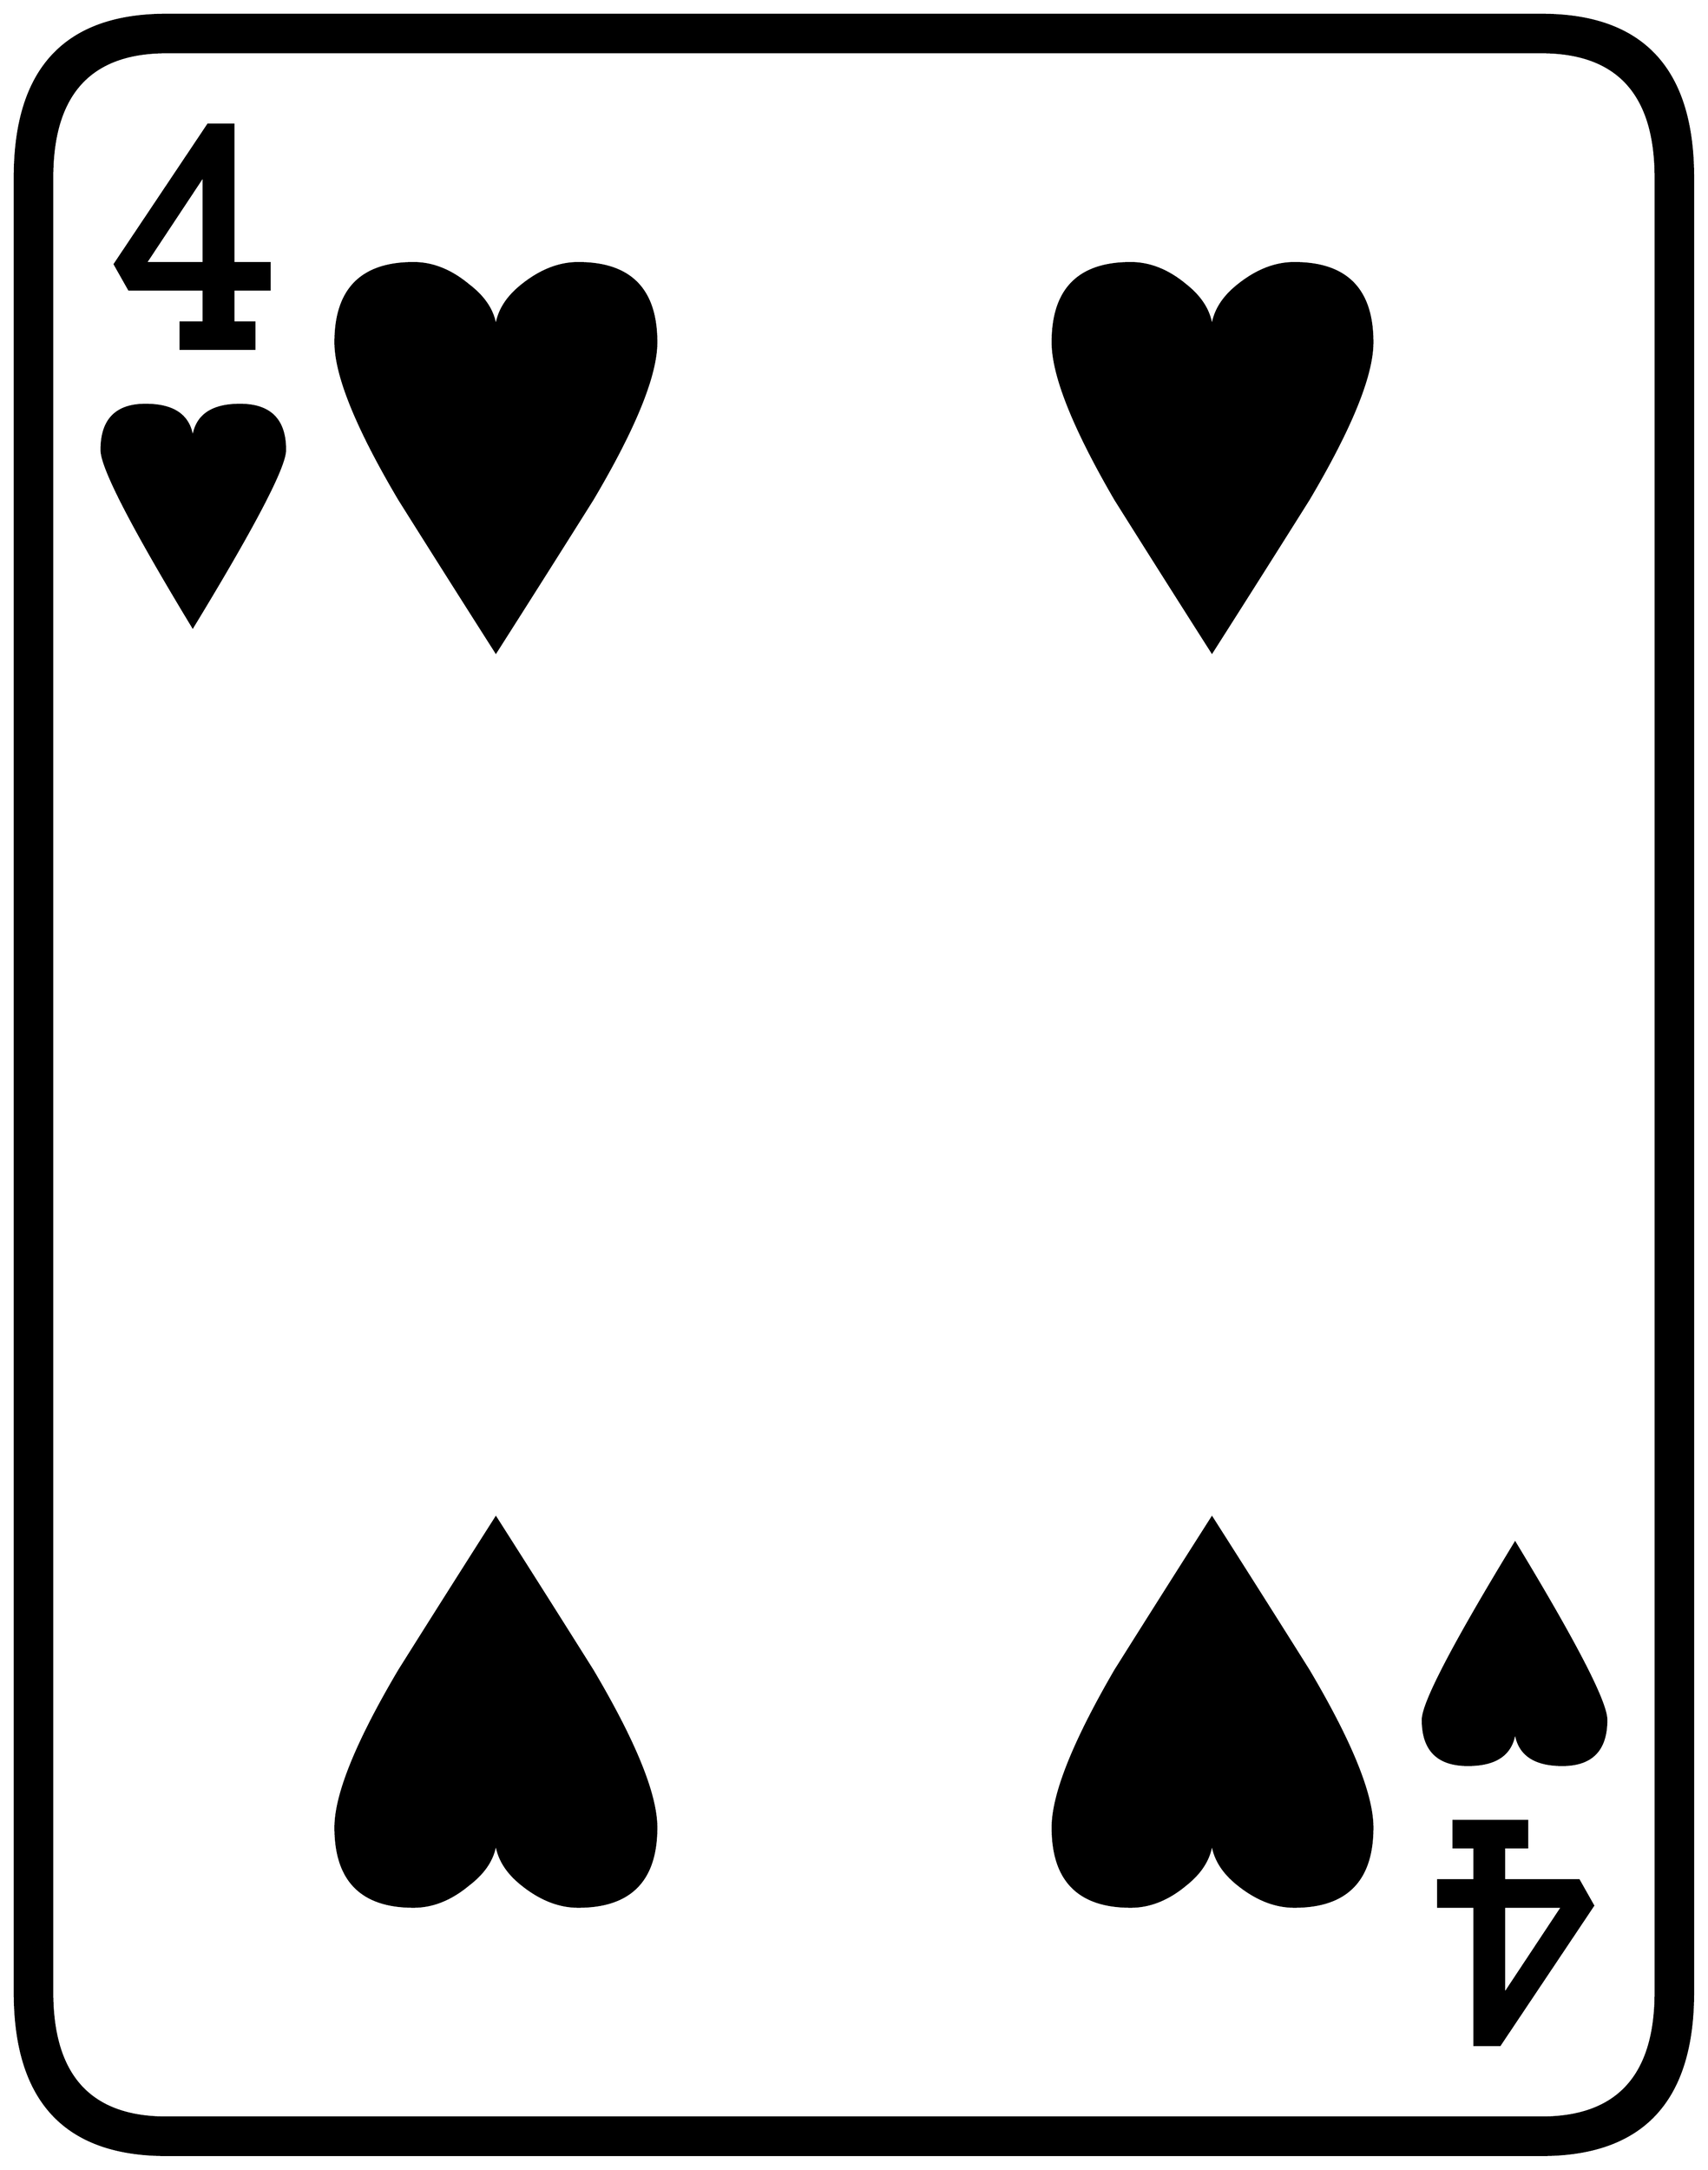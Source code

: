 


\begin{tikzpicture}[y=0.80pt, x=0.80pt, yscale=-1.0, xscale=1.0, inner sep=0pt, outer sep=0pt]
\begin{scope}[shift={(100.0,1706.0)},nonzero rule]
  \path[draw=.,fill=.,line width=1.600pt] (1578.0,244.0) .. controls
    (1578.0,342.667) and (1532.0,392.0) .. (1440.0,392.0) --
    (188.0,392.0) .. controls (96.0,392.0) and (50.0,342.667) ..
    (50.0,244.0) -- (50.0,-1408.0) .. controls (50.0,-1506.667)
    and (96.0,-1556.0) .. (188.0,-1556.0) -- (1440.0,-1556.0) ..
    controls (1532.0,-1556.0) and (1578.0,-1506.667) ..
    (1578.0,-1408.0) -- (1578.0,244.0) -- cycle(1544.0,244.0) --
    (1544.0,-1408.0) .. controls (1544.0,-1484.0) and
    (1509.333,-1522.0) .. (1440.0,-1522.0) -- (188.0,-1522.0) ..
    controls (118.667,-1522.0) and (84.0,-1484.0) ..
    (84.0,-1408.0) -- (84.0,244.0) .. controls (84.0,320.0) and
    (118.667,358.0) .. (188.0,358.0) -- (1440.0,358.0) .. controls
    (1509.333,358.0) and (1544.0,320.0) .. (1544.0,244.0) --
    cycle(1286.0,-1258.0) .. controls (1286.0,-1228.0) and
    (1266.667,-1180.333) .. (1228.0,-1115.0) .. controls
    (1198.667,-1068.333) and (1169.333,-1022.0) .. (1140.0,-976.0) ..
    controls (1110.667,-1022.0) and (1081.333,-1068.333) ..
    (1052.0,-1115.0) .. controls (1014.0,-1180.333) and
    (995.0,-1228.0) .. (995.0,-1258.0) .. controls
    (995.0,-1306.0) and (1018.667,-1330.0) .. (1066.0,-1330.0) ..
    controls (1083.333,-1330.0) and (1100.0,-1323.333) ..
    (1116.0,-1310.0) .. controls (1132.0,-1297.333) and
    (1140.0,-1282.667) .. (1140.0,-1266.0) .. controls
    (1140.0,-1282.667) and (1148.0,-1297.333) .. (1164.0,-1310.0) ..
    controls (1180.667,-1323.333) and (1197.667,-1330.0) ..
    (1215.0,-1330.0) .. controls (1262.333,-1330.0) and
    (1286.0,-1306.0) .. (1286.0,-1258.0) -- cycle(634.0,-1258.0)
    .. controls (634.0,-1228.0) and (614.667,-1180.333) ..
    (576.0,-1115.0) .. controls (546.667,-1068.333) and
    (517.333,-1022.0) .. (488.0,-976.0) .. controls
    (458.667,-1022.0) and (429.333,-1068.333) .. (400.0,-1115.0) ..
    controls (361.333,-1180.333) and (342.0,-1228.0) ..
    (342.0,-1258.0) .. controls (342.0,-1306.0) and
    (365.667,-1330.0) .. (413.0,-1330.0) .. controls
    (430.333,-1330.0) and (447.0,-1323.333) .. (463.0,-1310.0) ..
    controls (479.667,-1297.333) and (488.0,-1282.667) ..
    (488.0,-1266.0) .. controls (488.0,-1282.667) and
    (496.0,-1297.333) .. (512.0,-1310.0) .. controls
    (528.667,-1323.333) and (545.667,-1330.0) .. (563.0,-1330.0) ..
    controls (610.333,-1330.0) and (634.0,-1306.0) ..
    (634.0,-1258.0) -- cycle(282.0,-1306.0) -- (249.0,-1306.0)
    -- (249.0,-1276.0) -- (268.0,-1276.0) -- (268.0,-1252.0) --
    (201.0,-1252.0) -- (201.0,-1276.0) -- (222.0,-1276.0) --
    (222.0,-1306.0) -- (154.0,-1306.0) -- (141.0,-1329.0) --
    (226.0,-1456.0) -- (249.0,-1456.0) -- (249.0,-1330.0) --
    (282.0,-1330.0) -- (282.0,-1306.0) -- cycle(1499.0,-4.0) ..
    controls (1499.0,23.333) and (1485.667,37.0) .. (1459.0,37.0) ..
    controls (1430.333,37.0) and (1416.0,24.667) .. (1416.0,0.0) ..
    controls (1416.0,24.667) and (1401.667,37.0) .. (1373.0,37.0) ..
    controls (1345.667,37.0) and (1332.0,23.333) .. (1332.0,-4.0) ..
    controls (1332.0,-19.333) and (1360.0,-73.0) ..
    (1416.0,-165.0) .. controls (1471.333,-73.667) and
    (1499.0,-20.0) .. (1499.0,-4.0) -- cycle(296.0,-1160.0) ..
    controls (296.0,-1144.667) and (268.0,-1091.0) ..
    (212.0,-999.0) .. controls (156.667,-1090.333) and
    (129.0,-1144.0) .. (129.0,-1160.0) .. controls
    (129.0,-1187.333) and (142.333,-1201.0) .. (169.0,-1201.0) ..
    controls (197.667,-1201.0) and (212.0,-1188.667) ..
    (212.0,-1164.0) .. controls (212.0,-1188.667) and
    (226.333,-1201.0) .. (255.0,-1201.0) .. controls
    (282.333,-1201.0) and (296.0,-1187.333) .. (296.0,-1160.0) --
    cycle(1487.0,165.0) -- (1402.0,292.0) -- (1379.0,292.0) --
    (1379.0,166.0) -- (1346.0,166.0) -- (1346.0,142.0) --
    (1379.0,142.0) -- (1379.0,112.0) -- (1360.0,112.0) --
    (1360.0,88.0) -- (1427.0,88.0) -- (1427.0,112.0) --
    (1406.0,112.0) -- (1406.0,142.0) -- (1474.0,142.0) --
    (1487.0,165.0) -- cycle(1286.0,94.0) .. controls
    (1286.0,142.0) and (1262.333,166.0) .. (1215.0,166.0) ..
    controls (1197.667,166.0) and (1180.667,159.333) .. (1164.0,146.0)
    .. controls (1148.0,133.333) and (1140.0,118.667) ..
    (1140.0,102.0) .. controls (1140.0,118.667) and (1132.0,133.333)
    .. (1116.0,146.0) .. controls (1100.0,159.333) and
    (1083.333,166.0) .. (1066.0,166.0) .. controls (1018.667,166.0)
    and (995.0,142.0) .. (995.0,94.0) .. controls (995.0,64.0)
    and (1014.0,16.333) .. (1052.0,-49.0) .. controls
    (1081.333,-95.667) and (1110.667,-142.0) .. (1140.0,-188.0) ..
    controls (1169.333,-142.0) and (1198.667,-95.667) ..
    (1228.0,-49.0) .. controls (1266.667,16.333) and (1286.0,64.0)
    .. (1286.0,94.0) -- cycle(634.0,94.0) .. controls
    (634.0,142.0) and (610.333,166.0) .. (563.0,166.0) .. controls
    (545.667,166.0) and (528.667,159.333) .. (512.0,146.0) .. controls
    (496.0,133.333) and (488.0,118.667) .. (488.0,102.0) .. controls
    (488.0,118.667) and (479.667,133.333) .. (463.0,146.0) .. controls
    (447.0,159.333) and (430.333,166.0) .. (413.0,166.0) .. controls
    (365.667,166.0) and (342.0,142.0) .. (342.0,94.0) .. controls
    (342.0,64.0) and (361.333,16.333) .. (400.0,-49.0) .. controls
    (429.333,-95.667) and (458.667,-142.0) .. (488.0,-188.0) ..
    controls (517.333,-142.0) and (546.667,-95.667) .. (576.0,-49.0)
    .. controls (614.667,16.333) and (634.0,64.0) .. (634.0,94.0) --
    cycle(222.0,-1330.0) -- (222.0,-1410.0) -- (169.0,-1330.0)
    -- (222.0,-1330.0) -- cycle(1459.0,166.0) -- (1406.0,166.0)
    -- (1406.0,246.0) -- (1459.0,166.0) -- cycle;
\end{scope}

\end{tikzpicture}

